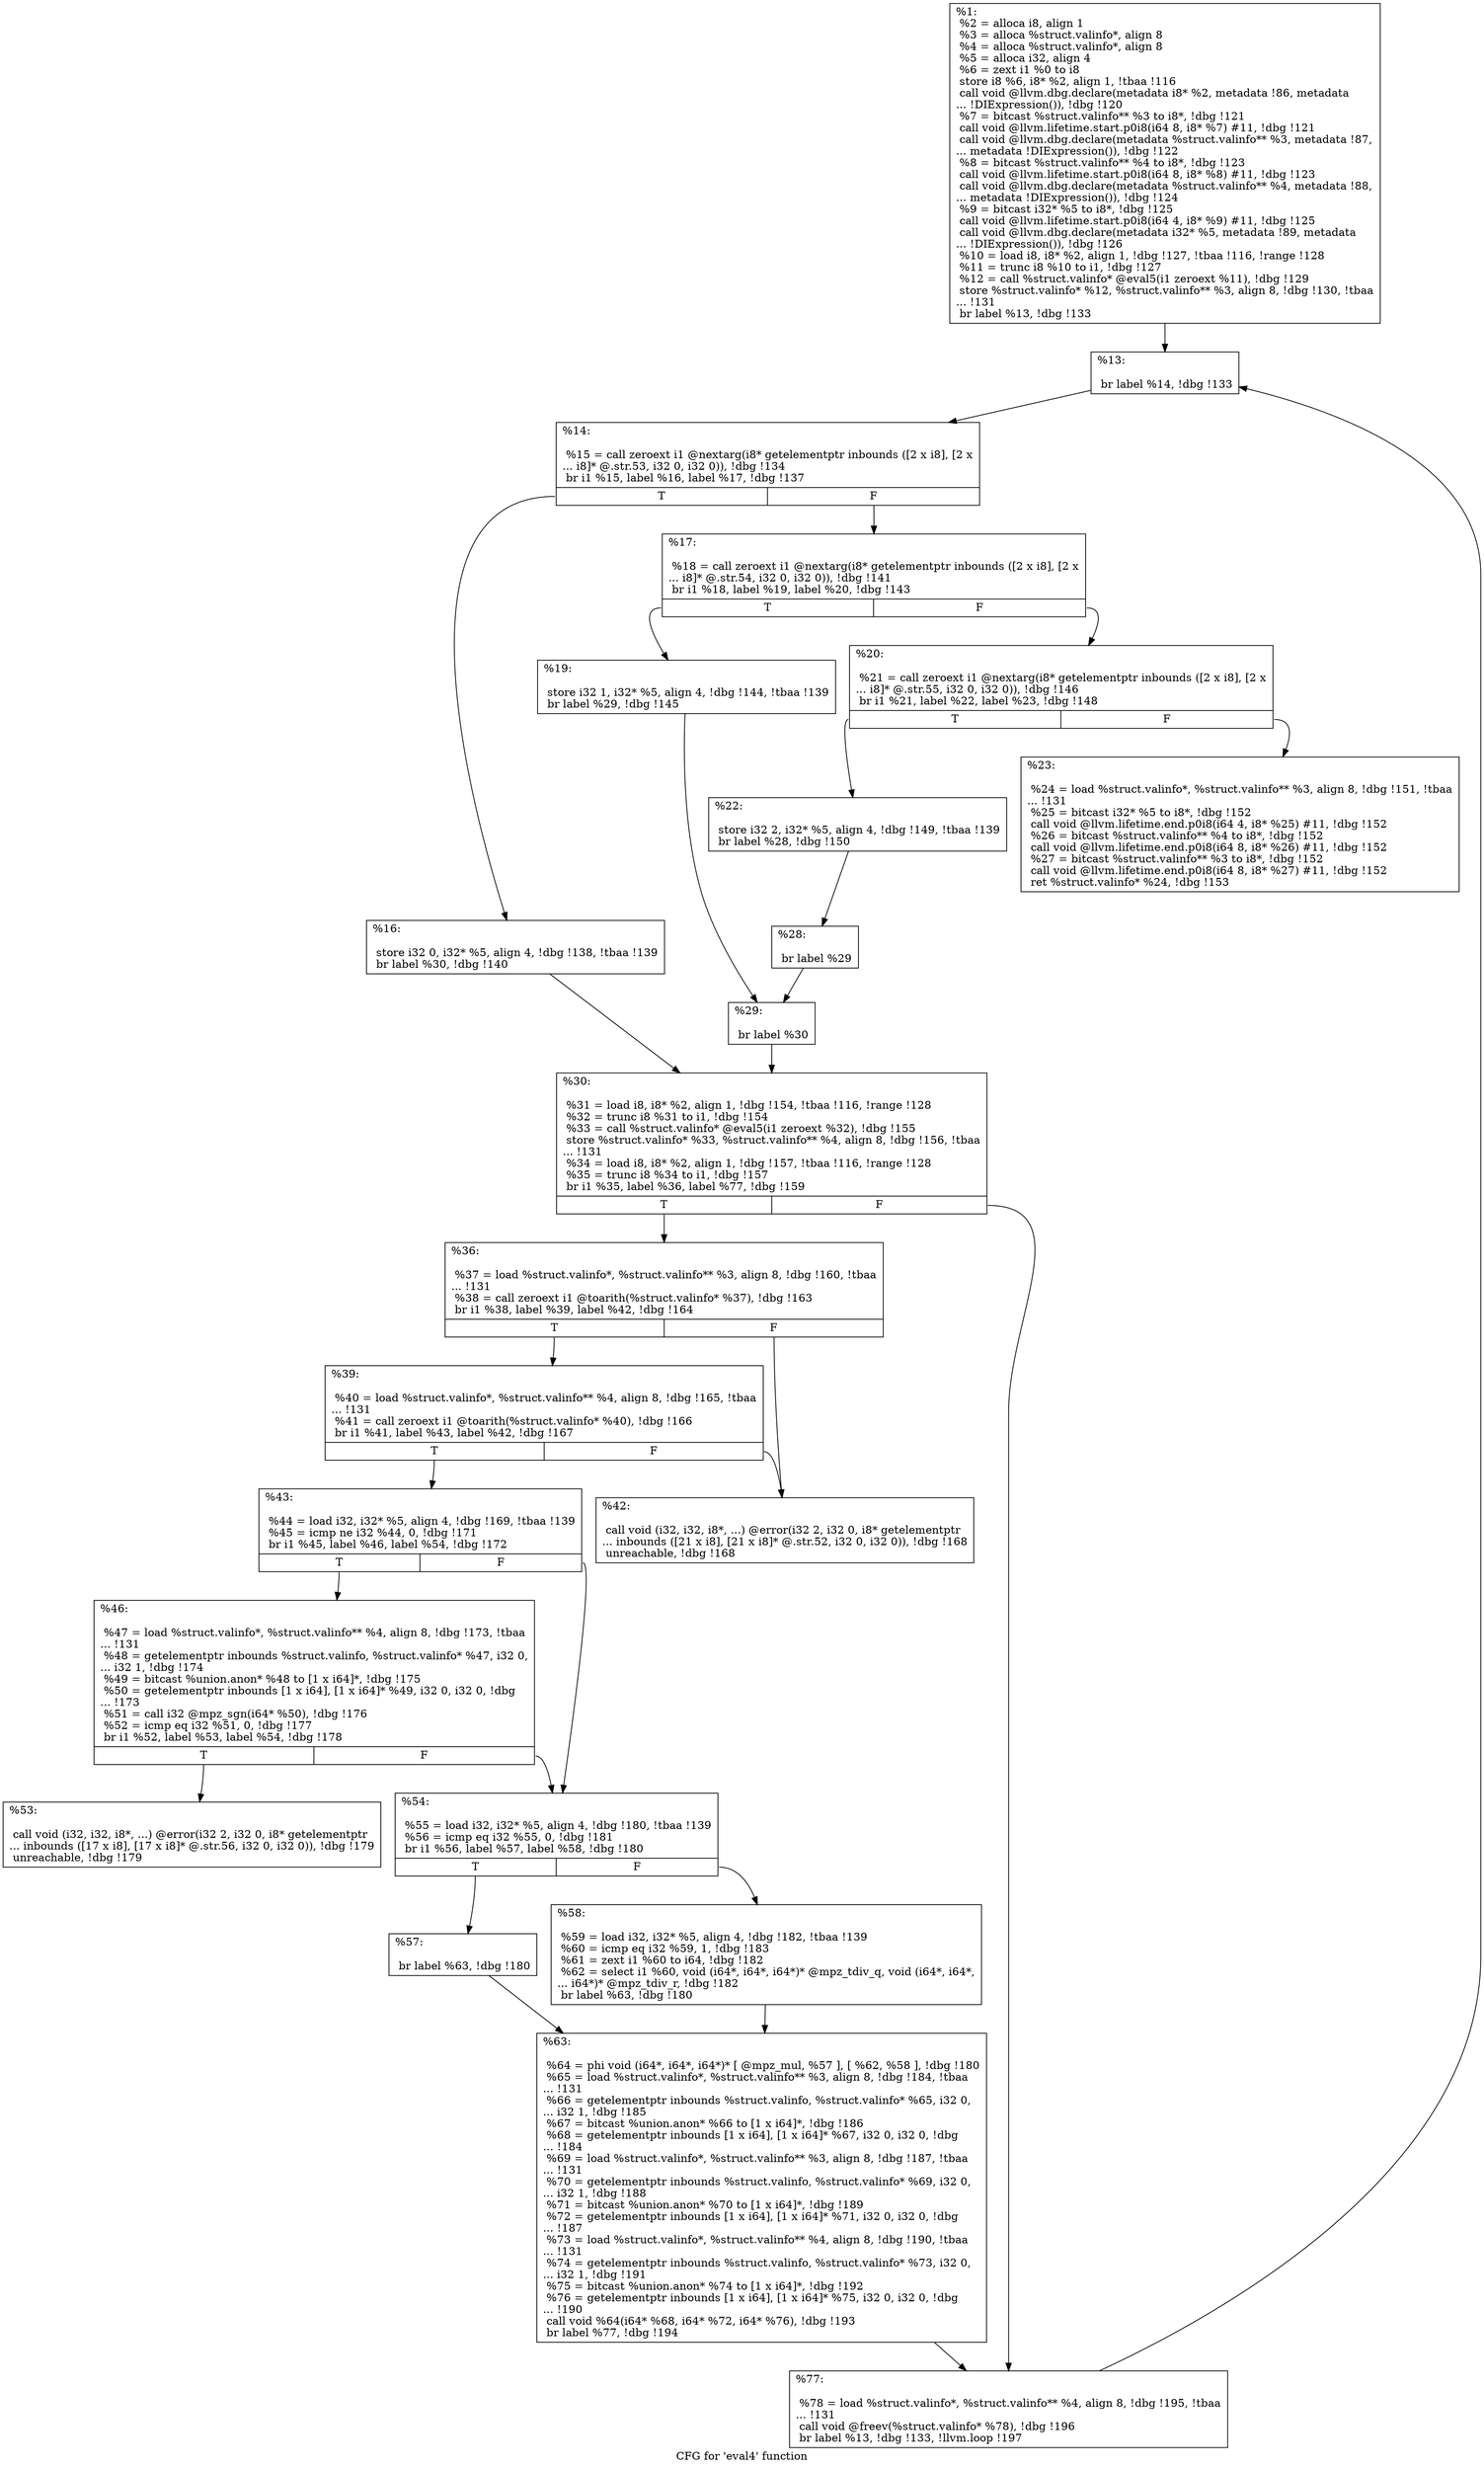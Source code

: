 digraph "CFG for 'eval4' function" {
	label="CFG for 'eval4' function";

	Node0x237fec0 [shape=record,label="{%1:\l  %2 = alloca i8, align 1\l  %3 = alloca %struct.valinfo*, align 8\l  %4 = alloca %struct.valinfo*, align 8\l  %5 = alloca i32, align 4\l  %6 = zext i1 %0 to i8\l  store i8 %6, i8* %2, align 1, !tbaa !116\l  call void @llvm.dbg.declare(metadata i8* %2, metadata !86, metadata\l... !DIExpression()), !dbg !120\l  %7 = bitcast %struct.valinfo** %3 to i8*, !dbg !121\l  call void @llvm.lifetime.start.p0i8(i64 8, i8* %7) #11, !dbg !121\l  call void @llvm.dbg.declare(metadata %struct.valinfo** %3, metadata !87,\l... metadata !DIExpression()), !dbg !122\l  %8 = bitcast %struct.valinfo** %4 to i8*, !dbg !123\l  call void @llvm.lifetime.start.p0i8(i64 8, i8* %8) #11, !dbg !123\l  call void @llvm.dbg.declare(metadata %struct.valinfo** %4, metadata !88,\l... metadata !DIExpression()), !dbg !124\l  %9 = bitcast i32* %5 to i8*, !dbg !125\l  call void @llvm.lifetime.start.p0i8(i64 4, i8* %9) #11, !dbg !125\l  call void @llvm.dbg.declare(metadata i32* %5, metadata !89, metadata\l... !DIExpression()), !dbg !126\l  %10 = load i8, i8* %2, align 1, !dbg !127, !tbaa !116, !range !128\l  %11 = trunc i8 %10 to i1, !dbg !127\l  %12 = call %struct.valinfo* @eval5(i1 zeroext %11), !dbg !129\l  store %struct.valinfo* %12, %struct.valinfo** %3, align 8, !dbg !130, !tbaa\l... !131\l  br label %13, !dbg !133\l}"];
	Node0x237fec0 -> Node0x23a04d0;
	Node0x23a04d0 [shape=record,label="{%13:\l\l  br label %14, !dbg !133\l}"];
	Node0x23a04d0 -> Node0x23a0520;
	Node0x23a0520 [shape=record,label="{%14:\l\l  %15 = call zeroext i1 @nextarg(i8* getelementptr inbounds ([2 x i8], [2 x\l... i8]* @.str.53, i32 0, i32 0)), !dbg !134\l  br i1 %15, label %16, label %17, !dbg !137\l|{<s0>T|<s1>F}}"];
	Node0x23a0520:s0 -> Node0x23a0570;
	Node0x23a0520:s1 -> Node0x23a05c0;
	Node0x23a0570 [shape=record,label="{%16:\l\l  store i32 0, i32* %5, align 4, !dbg !138, !tbaa !139\l  br label %30, !dbg !140\l}"];
	Node0x23a0570 -> Node0x23a07f0;
	Node0x23a05c0 [shape=record,label="{%17:\l\l  %18 = call zeroext i1 @nextarg(i8* getelementptr inbounds ([2 x i8], [2 x\l... i8]* @.str.54, i32 0, i32 0)), !dbg !141\l  br i1 %18, label %19, label %20, !dbg !143\l|{<s0>T|<s1>F}}"];
	Node0x23a05c0:s0 -> Node0x23a0610;
	Node0x23a05c0:s1 -> Node0x23a0660;
	Node0x23a0610 [shape=record,label="{%19:\l\l  store i32 1, i32* %5, align 4, !dbg !144, !tbaa !139\l  br label %29, !dbg !145\l}"];
	Node0x23a0610 -> Node0x23a07a0;
	Node0x23a0660 [shape=record,label="{%20:\l\l  %21 = call zeroext i1 @nextarg(i8* getelementptr inbounds ([2 x i8], [2 x\l... i8]* @.str.55, i32 0, i32 0)), !dbg !146\l  br i1 %21, label %22, label %23, !dbg !148\l|{<s0>T|<s1>F}}"];
	Node0x23a0660:s0 -> Node0x23a06b0;
	Node0x23a0660:s1 -> Node0x23a0700;
	Node0x23a06b0 [shape=record,label="{%22:\l\l  store i32 2, i32* %5, align 4, !dbg !149, !tbaa !139\l  br label %28, !dbg !150\l}"];
	Node0x23a06b0 -> Node0x23a0750;
	Node0x23a0700 [shape=record,label="{%23:\l\l  %24 = load %struct.valinfo*, %struct.valinfo** %3, align 8, !dbg !151, !tbaa\l... !131\l  %25 = bitcast i32* %5 to i8*, !dbg !152\l  call void @llvm.lifetime.end.p0i8(i64 4, i8* %25) #11, !dbg !152\l  %26 = bitcast %struct.valinfo** %4 to i8*, !dbg !152\l  call void @llvm.lifetime.end.p0i8(i64 8, i8* %26) #11, !dbg !152\l  %27 = bitcast %struct.valinfo** %3 to i8*, !dbg !152\l  call void @llvm.lifetime.end.p0i8(i64 8, i8* %27) #11, !dbg !152\l  ret %struct.valinfo* %24, !dbg !153\l}"];
	Node0x23a0750 [shape=record,label="{%28:\l\l  br label %29\l}"];
	Node0x23a0750 -> Node0x23a07a0;
	Node0x23a07a0 [shape=record,label="{%29:\l\l  br label %30\l}"];
	Node0x23a07a0 -> Node0x23a07f0;
	Node0x23a07f0 [shape=record,label="{%30:\l\l  %31 = load i8, i8* %2, align 1, !dbg !154, !tbaa !116, !range !128\l  %32 = trunc i8 %31 to i1, !dbg !154\l  %33 = call %struct.valinfo* @eval5(i1 zeroext %32), !dbg !155\l  store %struct.valinfo* %33, %struct.valinfo** %4, align 8, !dbg !156, !tbaa\l... !131\l  %34 = load i8, i8* %2, align 1, !dbg !157, !tbaa !116, !range !128\l  %35 = trunc i8 %34 to i1, !dbg !157\l  br i1 %35, label %36, label %77, !dbg !159\l|{<s0>T|<s1>F}}"];
	Node0x23a07f0:s0 -> Node0x23a0840;
	Node0x23a07f0:s1 -> Node0x23a0b60;
	Node0x23a0840 [shape=record,label="{%36:\l\l  %37 = load %struct.valinfo*, %struct.valinfo** %3, align 8, !dbg !160, !tbaa\l... !131\l  %38 = call zeroext i1 @toarith(%struct.valinfo* %37), !dbg !163\l  br i1 %38, label %39, label %42, !dbg !164\l|{<s0>T|<s1>F}}"];
	Node0x23a0840:s0 -> Node0x23a0890;
	Node0x23a0840:s1 -> Node0x23a08e0;
	Node0x23a0890 [shape=record,label="{%39:\l\l  %40 = load %struct.valinfo*, %struct.valinfo** %4, align 8, !dbg !165, !tbaa\l... !131\l  %41 = call zeroext i1 @toarith(%struct.valinfo* %40), !dbg !166\l  br i1 %41, label %43, label %42, !dbg !167\l|{<s0>T|<s1>F}}"];
	Node0x23a0890:s0 -> Node0x23a0930;
	Node0x23a0890:s1 -> Node0x23a08e0;
	Node0x23a08e0 [shape=record,label="{%42:\l\l  call void (i32, i32, i8*, ...) @error(i32 2, i32 0, i8* getelementptr\l... inbounds ([21 x i8], [21 x i8]* @.str.52, i32 0, i32 0)), !dbg !168\l  unreachable, !dbg !168\l}"];
	Node0x23a0930 [shape=record,label="{%43:\l\l  %44 = load i32, i32* %5, align 4, !dbg !169, !tbaa !139\l  %45 = icmp ne i32 %44, 0, !dbg !171\l  br i1 %45, label %46, label %54, !dbg !172\l|{<s0>T|<s1>F}}"];
	Node0x23a0930:s0 -> Node0x23a0980;
	Node0x23a0930:s1 -> Node0x23a0a20;
	Node0x23a0980 [shape=record,label="{%46:\l\l  %47 = load %struct.valinfo*, %struct.valinfo** %4, align 8, !dbg !173, !tbaa\l... !131\l  %48 = getelementptr inbounds %struct.valinfo, %struct.valinfo* %47, i32 0,\l... i32 1, !dbg !174\l  %49 = bitcast %union.anon* %48 to [1 x i64]*, !dbg !175\l  %50 = getelementptr inbounds [1 x i64], [1 x i64]* %49, i32 0, i32 0, !dbg\l... !173\l  %51 = call i32 @mpz_sgn(i64* %50), !dbg !176\l  %52 = icmp eq i32 %51, 0, !dbg !177\l  br i1 %52, label %53, label %54, !dbg !178\l|{<s0>T|<s1>F}}"];
	Node0x23a0980:s0 -> Node0x23a09d0;
	Node0x23a0980:s1 -> Node0x23a0a20;
	Node0x23a09d0 [shape=record,label="{%53:\l\l  call void (i32, i32, i8*, ...) @error(i32 2, i32 0, i8* getelementptr\l... inbounds ([17 x i8], [17 x i8]* @.str.56, i32 0, i32 0)), !dbg !179\l  unreachable, !dbg !179\l}"];
	Node0x23a0a20 [shape=record,label="{%54:\l\l  %55 = load i32, i32* %5, align 4, !dbg !180, !tbaa !139\l  %56 = icmp eq i32 %55, 0, !dbg !181\l  br i1 %56, label %57, label %58, !dbg !180\l|{<s0>T|<s1>F}}"];
	Node0x23a0a20:s0 -> Node0x23a0a70;
	Node0x23a0a20:s1 -> Node0x23a0ac0;
	Node0x23a0a70 [shape=record,label="{%57:\l\l  br label %63, !dbg !180\l}"];
	Node0x23a0a70 -> Node0x23a0b10;
	Node0x23a0ac0 [shape=record,label="{%58:\l\l  %59 = load i32, i32* %5, align 4, !dbg !182, !tbaa !139\l  %60 = icmp eq i32 %59, 1, !dbg !183\l  %61 = zext i1 %60 to i64, !dbg !182\l  %62 = select i1 %60, void (i64*, i64*, i64*)* @mpz_tdiv_q, void (i64*, i64*,\l... i64*)* @mpz_tdiv_r, !dbg !182\l  br label %63, !dbg !180\l}"];
	Node0x23a0ac0 -> Node0x23a0b10;
	Node0x23a0b10 [shape=record,label="{%63:\l\l  %64 = phi void (i64*, i64*, i64*)* [ @mpz_mul, %57 ], [ %62, %58 ], !dbg !180\l  %65 = load %struct.valinfo*, %struct.valinfo** %3, align 8, !dbg !184, !tbaa\l... !131\l  %66 = getelementptr inbounds %struct.valinfo, %struct.valinfo* %65, i32 0,\l... i32 1, !dbg !185\l  %67 = bitcast %union.anon* %66 to [1 x i64]*, !dbg !186\l  %68 = getelementptr inbounds [1 x i64], [1 x i64]* %67, i32 0, i32 0, !dbg\l... !184\l  %69 = load %struct.valinfo*, %struct.valinfo** %3, align 8, !dbg !187, !tbaa\l... !131\l  %70 = getelementptr inbounds %struct.valinfo, %struct.valinfo* %69, i32 0,\l... i32 1, !dbg !188\l  %71 = bitcast %union.anon* %70 to [1 x i64]*, !dbg !189\l  %72 = getelementptr inbounds [1 x i64], [1 x i64]* %71, i32 0, i32 0, !dbg\l... !187\l  %73 = load %struct.valinfo*, %struct.valinfo** %4, align 8, !dbg !190, !tbaa\l... !131\l  %74 = getelementptr inbounds %struct.valinfo, %struct.valinfo* %73, i32 0,\l... i32 1, !dbg !191\l  %75 = bitcast %union.anon* %74 to [1 x i64]*, !dbg !192\l  %76 = getelementptr inbounds [1 x i64], [1 x i64]* %75, i32 0, i32 0, !dbg\l... !190\l  call void %64(i64* %68, i64* %72, i64* %76), !dbg !193\l  br label %77, !dbg !194\l}"];
	Node0x23a0b10 -> Node0x23a0b60;
	Node0x23a0b60 [shape=record,label="{%77:\l\l  %78 = load %struct.valinfo*, %struct.valinfo** %4, align 8, !dbg !195, !tbaa\l... !131\l  call void @freev(%struct.valinfo* %78), !dbg !196\l  br label %13, !dbg !133, !llvm.loop !197\l}"];
	Node0x23a0b60 -> Node0x23a04d0;
}
